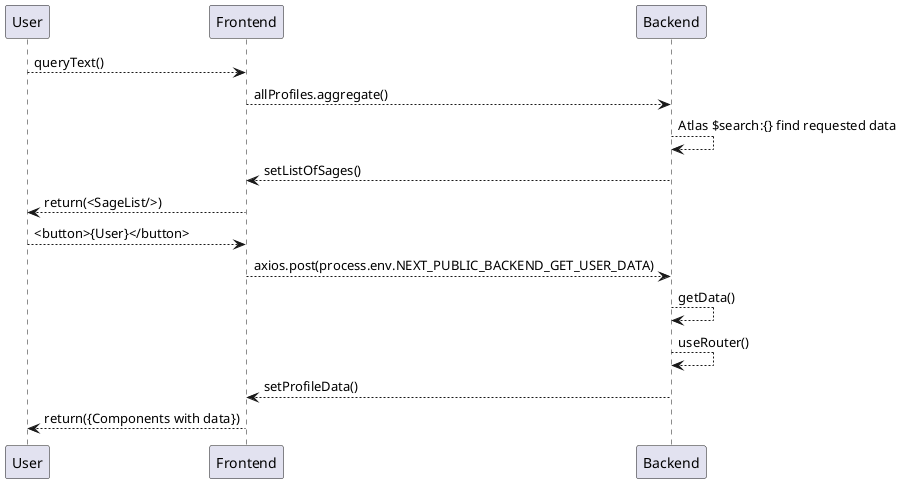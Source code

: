 @startuml queryText
User --> Frontend : queryText()
Frontend --> Backend : allProfiles.aggregate()
Backend --> Backend : Atlas $search:{} find requested data
Backend --> Frontend : setListOfSages()
Frontend --> User : return(<SageList/>)

User --> Frontend : <button>{User}</button>
Frontend --> Backend : axios.post(process.env.NEXT_PUBLIC_BACKEND_GET_USER_DATA)
Backend --> Backend : getData()
Backend --> Backend : useRouter()
Backend --> Frontend : setProfileData() 
Frontend --> User : return({Components with data})
@enduml